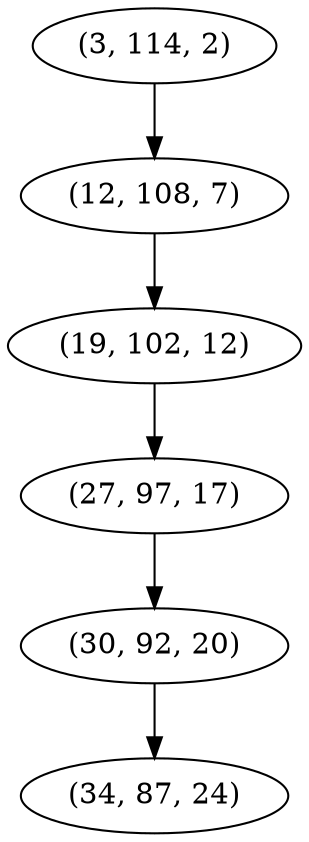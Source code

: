 digraph tree {
    "(3, 114, 2)";
    "(12, 108, 7)";
    "(19, 102, 12)";
    "(27, 97, 17)";
    "(30, 92, 20)";
    "(34, 87, 24)";
    "(3, 114, 2)" -> "(12, 108, 7)";
    "(12, 108, 7)" -> "(19, 102, 12)";
    "(19, 102, 12)" -> "(27, 97, 17)";
    "(27, 97, 17)" -> "(30, 92, 20)";
    "(30, 92, 20)" -> "(34, 87, 24)";
}
